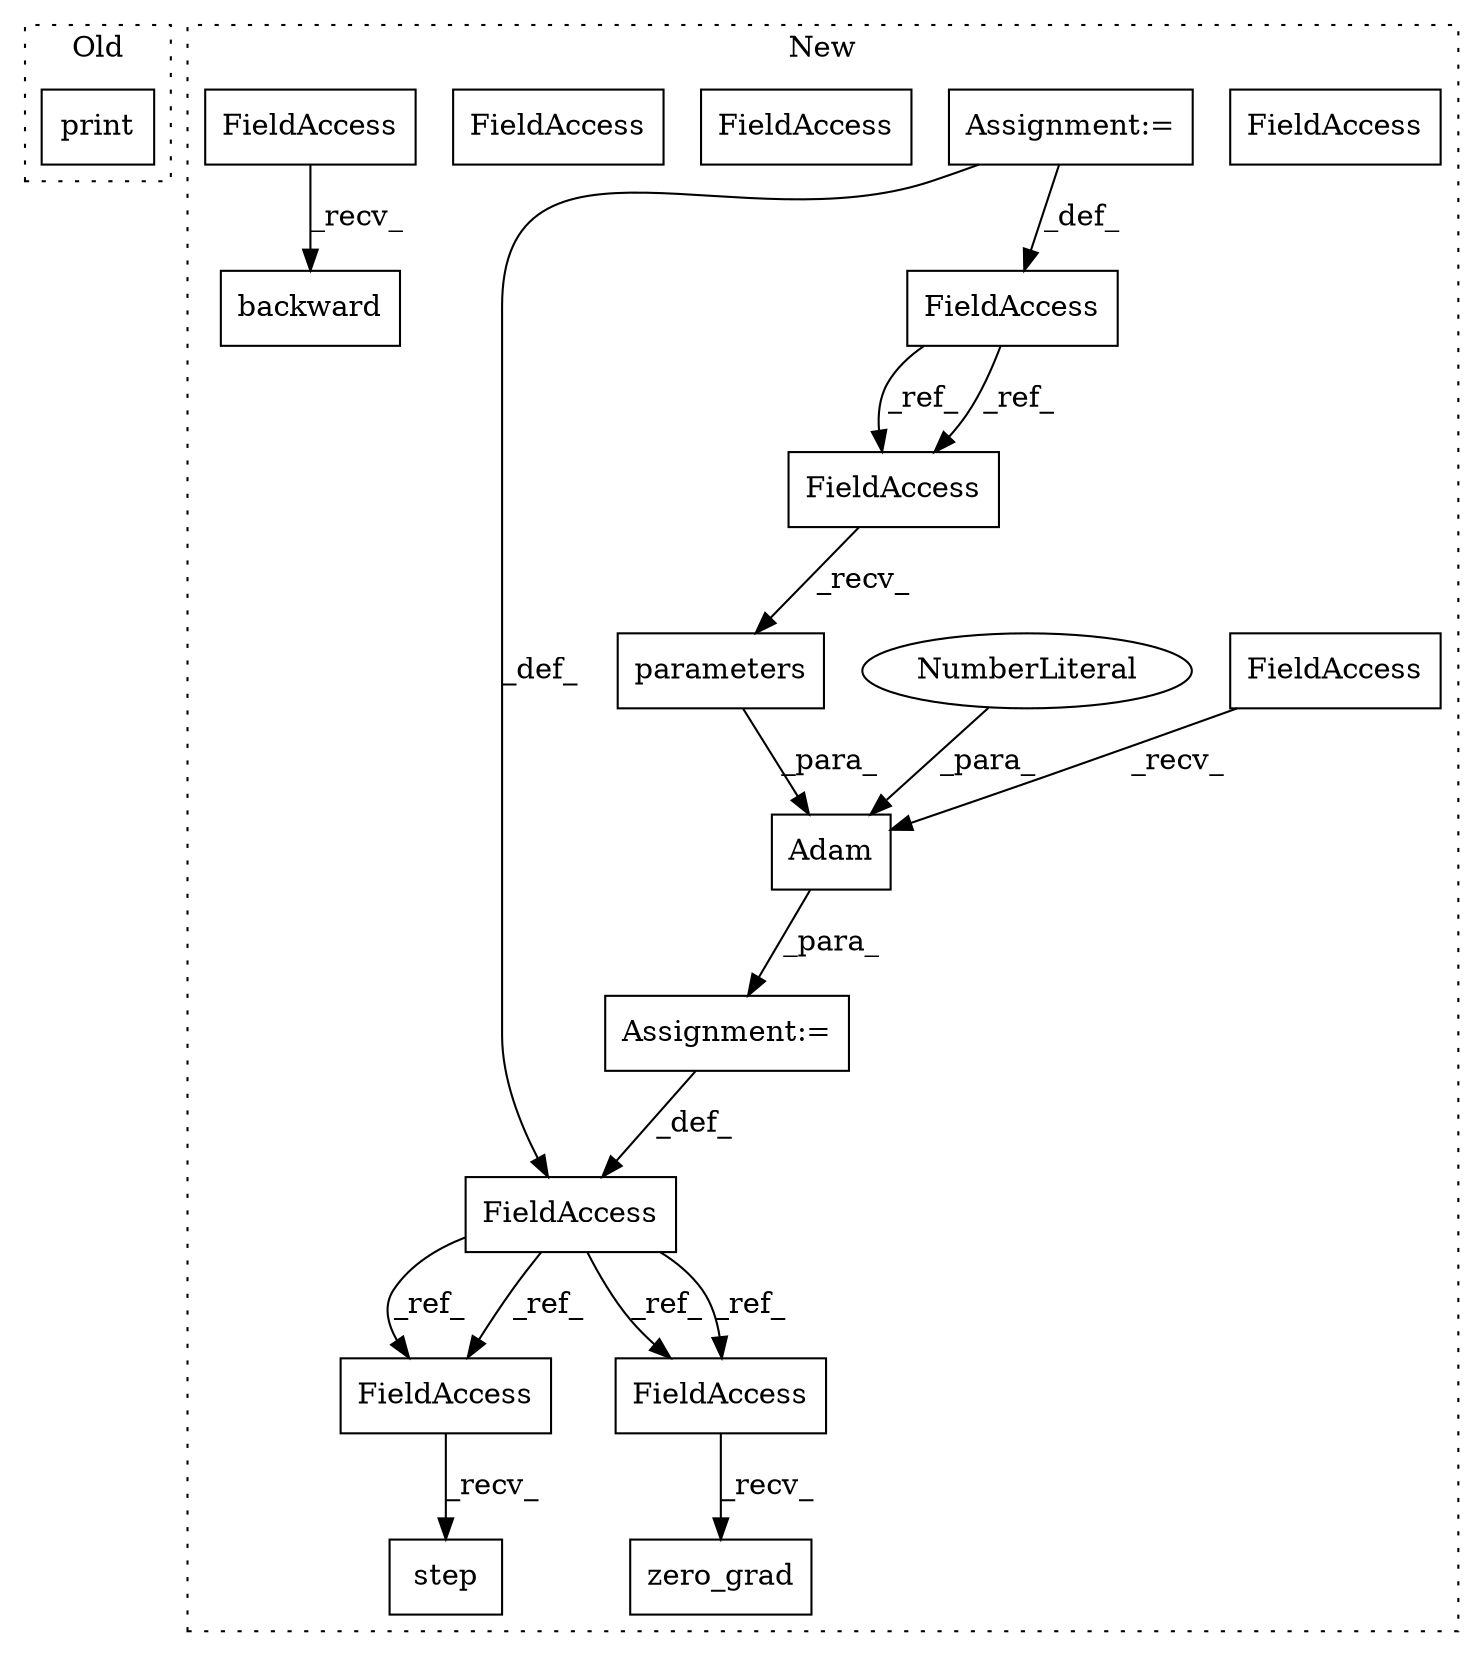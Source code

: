 digraph G {
subgraph cluster0 {
1 [label="print" a="32" s="1882,1938" l="6,1" shape="box"];
label = "Old";
style="dotted";
}
subgraph cluster1 {
2 [label="Adam" a="32" s="4013,4039" l="5,1" shape="box"];
3 [label="Assignment:=" a="7" s="4000" l="1" shape="box"];
4 [label="FieldAccess" a="22" s="4001" l="11" shape="box"];
5 [label="parameters" a="32" s="4022" l="12" shape="box"];
6 [label="FieldAccess" a="22" s="3854" l="3" shape="box"];
7 [label="FieldAccess" a="22" s="3991" l="9" shape="box"];
8 [label="FieldAccess" a="22" s="4018" l="3" shape="box"];
9 [label="NumberLiteral" a="34" s="4035" l="4" shape="ellipse"];
10 [label="Assignment:=" a="7" s="3857" l="1" shape="box"];
11 [label="FieldAccess" a="22" s="4351" l="9" shape="box"];
12 [label="zero_grad" a="32" s="4361" l="11" shape="box"];
13 [label="step" a="32" s="4413" l="6" shape="box"];
14 [label="FieldAccess" a="22" s="4403" l="9" shape="box"];
15 [label="backward" a="32" s="4385" l="10" shape="box"];
16 [label="FieldAccess" a="22" s="4403" l="9" shape="box"];
17 [label="FieldAccess" a="22" s="4351" l="9" shape="box"];
18 [label="FieldAccess" a="22" s="4018" l="3" shape="box"];
19 [label="FieldAccess" a="22" s="4380" l="4" shape="box"];
label = "New";
style="dotted";
}
2 -> 3 [label="_para_"];
3 -> 7 [label="_def_"];
4 -> 2 [label="_recv_"];
5 -> 2 [label="_para_"];
6 -> 18 [label="_ref_"];
6 -> 18 [label="_ref_"];
7 -> 17 [label="_ref_"];
7 -> 16 [label="_ref_"];
7 -> 17 [label="_ref_"];
7 -> 16 [label="_ref_"];
9 -> 2 [label="_para_"];
10 -> 6 [label="_def_"];
10 -> 7 [label="_def_"];
16 -> 13 [label="_recv_"];
17 -> 12 [label="_recv_"];
18 -> 5 [label="_recv_"];
19 -> 15 [label="_recv_"];
}